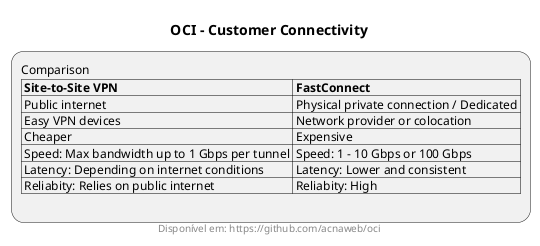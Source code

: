 @startuml

title "OCI - Customer Connectivity"
footer Disponível em: https://github.com/acnaweb/oci

:Comparison
|= Site-to-Site VPN |= FastConnect |
| Public internet | Physical private connection / Dedicated |
| Easy VPN devices | Network provider or colocation |
| Cheaper | Expensive |
| Speed: Max bandwidth up to 1 Gbps per tunnel | Speed: 1 - 10 Gbps or 100 Gbps |
| Latency: Depending on internet conditions | Latency: Lower and consistent |
| Reliabity: Relies on public internet | Reliabity: High |
;

@enduml